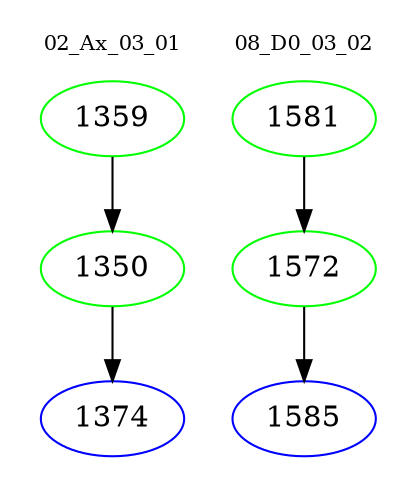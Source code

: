digraph{
subgraph cluster_0 {
color = white
label = "02_Ax_03_01";
fontsize=10;
T0_1359 [label="1359", color="green"]
T0_1359 -> T0_1350 [color="black"]
T0_1350 [label="1350", color="green"]
T0_1350 -> T0_1374 [color="black"]
T0_1374 [label="1374", color="blue"]
}
subgraph cluster_1 {
color = white
label = "08_D0_03_02";
fontsize=10;
T1_1581 [label="1581", color="green"]
T1_1581 -> T1_1572 [color="black"]
T1_1572 [label="1572", color="green"]
T1_1572 -> T1_1585 [color="black"]
T1_1585 [label="1585", color="blue"]
}
}
